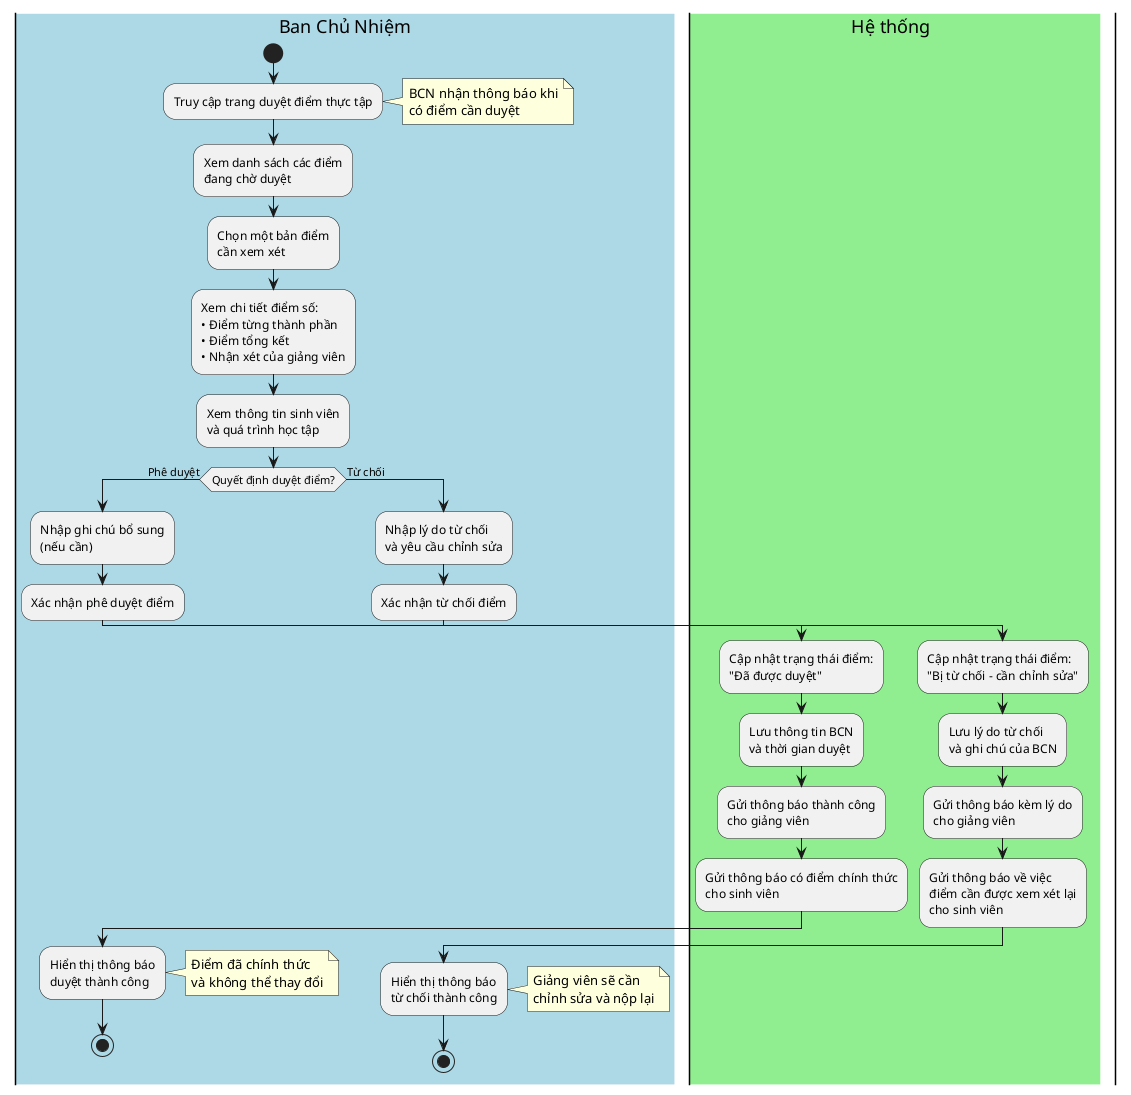 @startuml Activity - BCN duyệt điểm thực tập

skinparam ActivityDiagramTitleFontSize 16
skinparam swimlaneWidth same

|#LightBlue|Ban Chủ Nhiệm|
start

:Truy cập trang duyệt điểm thực tập;

note right: BCN nhận thông báo khi\ncó điểm cần duyệt

:Xem danh sách các điểm\nđang chờ duyệt;

:Chọn một bản điểm\ncần xem xét;

:Xem chi tiết điểm số:\n• Điểm từng thành phần\n• Điểm tổng kết\n• Nhận xét của giảng viên;

:Xem thông tin sinh viên\nvà quá trình học tập;

if (Quyết định duyệt điểm?) then (Phê duyệt)
  
  :Nhập ghi chú bổ sung\n(nếu cần);
  
  :Xác nhận phê duyệt điểm;
  
  |#LightGreen|Hệ thống|
  
  :Cập nhật trạng thái điểm:\n"Đã được duyệt";
  
  :Lưu thông tin BCN\nvà thời gian duyệt;
  
  :Gửi thông báo thành công\ncho giảng viên;
  
  :Gửi thông báo có điểm chính thức\ncho sinh viên;
  
  |#LightBlue|Ban Chủ Nhiệm|
  
  :Hiển thị thông báo\nduyệt thành công;
  
  note right: Điểm đã chính thức\nvà không thể thay đổi
  
  stop
  
else (Từ chối)
  
  :Nhập lý do từ chối\nvà yêu cầu chỉnh sửa;
  
  :Xác nhận từ chối điểm;
  
  |#LightGreen|Hệ thống|
  
  :Cập nhật trạng thái điểm:\n"Bị từ chối - cần chỉnh sửa";
  
  :Lưu lý do từ chối\nvà ghi chú của BCN;
  
  :Gửi thông báo kèm lý do\ncho giảng viên;
  
  :Gửi thông báo về việc\nđiểm cần được xem xét lại\ncho sinh viên;
  
  |#LightBlue|Ban Chủ Nhiệm|
  
  :Hiển thị thông báo\ntừ chối thành công;
  
  note right: Giảng viên sẽ cần\nchỉnh sửa và nộp lại
  
  stop
  
endif

@enduml
